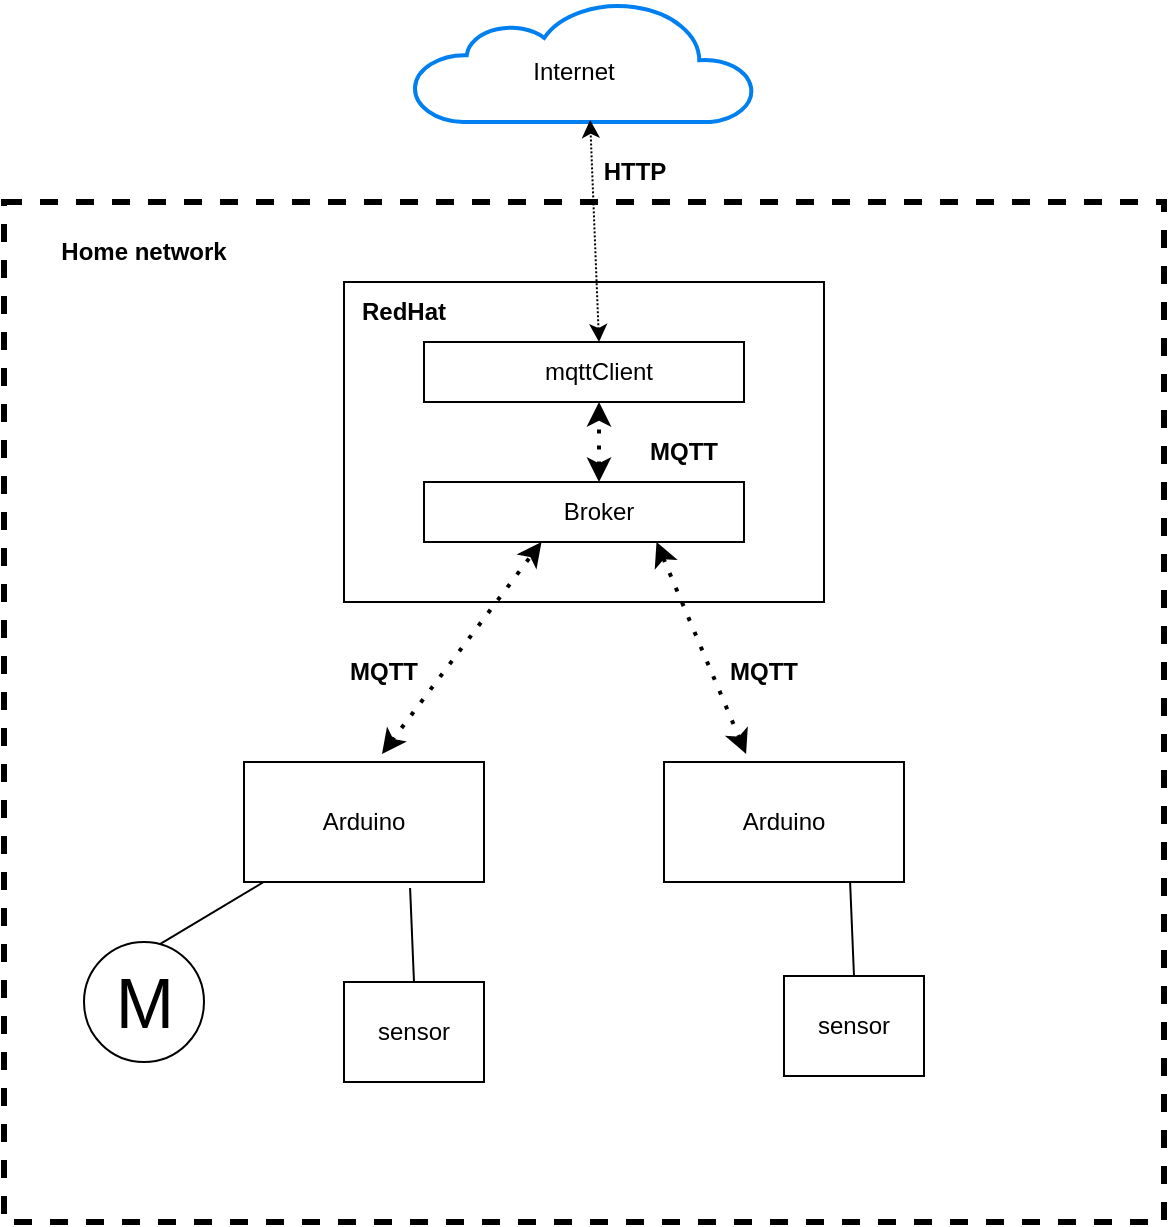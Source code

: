 <mxfile version="15.7.3" type="device"><diagram id="5zLhI6he0QKg6ap8ebMH" name="Page-1"><mxGraphModel dx="1350" dy="1864" grid="1" gridSize="10" guides="1" tooltips="1" connect="1" arrows="1" fold="1" page="1" pageScale="1" pageWidth="850" pageHeight="1100" math="0" shadow="0"><root><mxCell id="0"/><mxCell id="1" parent="0"/><mxCell id="s5ZSAICjxwu2anL4PmUQ-33" value="" style="rounded=0;whiteSpace=wrap;html=1;dashed=1;strokeWidth=3;fillColor=none;" vertex="1" parent="1"><mxGeometry x="110" y="100" width="580" height="510" as="geometry"/></mxCell><mxCell id="s5ZSAICjxwu2anL4PmUQ-1" value="" style="rounded=0;whiteSpace=wrap;html=1;" vertex="1" parent="1"><mxGeometry x="280" y="140" width="240" height="160" as="geometry"/></mxCell><mxCell id="s5ZSAICjxwu2anL4PmUQ-2" value="" style="rounded=0;whiteSpace=wrap;html=1;" vertex="1" parent="1"><mxGeometry x="230" y="380" width="120" height="60" as="geometry"/></mxCell><mxCell id="s5ZSAICjxwu2anL4PmUQ-3" value="" style="rounded=0;whiteSpace=wrap;html=1;" vertex="1" parent="1"><mxGeometry x="440" y="380" width="120" height="60" as="geometry"/></mxCell><mxCell id="s5ZSAICjxwu2anL4PmUQ-4" value="&lt;b&gt;RedHat&lt;/b&gt;" style="text;html=1;strokeColor=none;fillColor=none;align=center;verticalAlign=middle;whiteSpace=wrap;rounded=0;" vertex="1" parent="1"><mxGeometry x="280" y="140" width="60" height="30" as="geometry"/></mxCell><mxCell id="s5ZSAICjxwu2anL4PmUQ-5" value="" style="html=1;verticalLabelPosition=bottom;align=center;labelBackgroundColor=#ffffff;verticalAlign=top;strokeWidth=2;strokeColor=#0080F0;shadow=0;dashed=0;shape=mxgraph.ios7.icons.cloud;" vertex="1" parent="1"><mxGeometry x="315" width="170" height="60" as="geometry"/></mxCell><mxCell id="s5ZSAICjxwu2anL4PmUQ-6" value="" style="endArrow=classic;dashed=1;html=1;rounded=0;exitX=0.5;exitY=0;exitDx=0;exitDy=0;entryX=0.518;entryY=0.983;entryDx=0;entryDy=0;entryPerimeter=0;startArrow=classic;startFill=1;endFill=1;dashPattern=1 1;" edge="1" parent="1" source="s5ZSAICjxwu2anL4PmUQ-13" target="s5ZSAICjxwu2anL4PmUQ-5"><mxGeometry width="50" height="50" relative="1" as="geometry"><mxPoint x="410" as="sourcePoint"/><mxPoint x="460" y="-50" as="targetPoint"/></mxGeometry></mxCell><mxCell id="s5ZSAICjxwu2anL4PmUQ-7" value="" style="endArrow=classic;dashed=1;html=1;dashPattern=1 3;strokeWidth=2;rounded=0;entryX=0.25;entryY=1;entryDx=0;entryDy=0;exitX=0.575;exitY=-0.067;exitDx=0;exitDy=0;exitPerimeter=0;startArrow=classic;startFill=1;endFill=1;" edge="1" parent="1" source="s5ZSAICjxwu2anL4PmUQ-2" target="s5ZSAICjxwu2anL4PmUQ-17"><mxGeometry width="50" height="50" relative="1" as="geometry"><mxPoint x="320" y="230" as="sourcePoint"/><mxPoint x="370" y="180" as="targetPoint"/></mxGeometry></mxCell><mxCell id="s5ZSAICjxwu2anL4PmUQ-8" value="" style="endArrow=classic;dashed=1;html=1;dashPattern=1 3;strokeWidth=2;rounded=0;exitX=0.342;exitY=-0.067;exitDx=0;exitDy=0;exitPerimeter=0;startArrow=classic;startFill=1;endFill=1;entryX=0.75;entryY=1;entryDx=0;entryDy=0;" edge="1" parent="1" source="s5ZSAICjxwu2anL4PmUQ-3" target="s5ZSAICjxwu2anL4PmUQ-17"><mxGeometry width="50" height="50" relative="1" as="geometry"><mxPoint x="520" y="240" as="sourcePoint"/><mxPoint x="570" y="190" as="targetPoint"/></mxGeometry></mxCell><mxCell id="s5ZSAICjxwu2anL4PmUQ-9" value="Internet" style="text;html=1;strokeColor=none;fillColor=none;align=center;verticalAlign=middle;whiteSpace=wrap;rounded=0;" vertex="1" parent="1"><mxGeometry x="340" y="20" width="110" height="30" as="geometry"/></mxCell><mxCell id="s5ZSAICjxwu2anL4PmUQ-10" value="Arduino" style="text;html=1;strokeColor=none;fillColor=none;align=center;verticalAlign=middle;whiteSpace=wrap;rounded=0;" vertex="1" parent="1"><mxGeometry x="250" y="395" width="80" height="30" as="geometry"/></mxCell><mxCell id="s5ZSAICjxwu2anL4PmUQ-11" value="Arduino" style="text;html=1;strokeColor=none;fillColor=none;align=center;verticalAlign=middle;whiteSpace=wrap;rounded=0;" vertex="1" parent="1"><mxGeometry x="460" y="395" width="80" height="30" as="geometry"/></mxCell><mxCell id="s5ZSAICjxwu2anL4PmUQ-12" value="" style="rounded=0;whiteSpace=wrap;html=1;" vertex="1" parent="1"><mxGeometry x="320" y="170" width="160" height="30" as="geometry"/></mxCell><mxCell id="s5ZSAICjxwu2anL4PmUQ-13" value="mqttClient" style="text;html=1;strokeColor=none;fillColor=none;align=center;verticalAlign=middle;whiteSpace=wrap;rounded=0;" vertex="1" parent="1"><mxGeometry x="350" y="170" width="115" height="30" as="geometry"/></mxCell><mxCell id="s5ZSAICjxwu2anL4PmUQ-16" value="" style="rounded=0;whiteSpace=wrap;html=1;" vertex="1" parent="1"><mxGeometry x="320" y="240" width="160" height="30" as="geometry"/></mxCell><mxCell id="s5ZSAICjxwu2anL4PmUQ-17" value="Broker" style="text;html=1;strokeColor=none;fillColor=none;align=center;verticalAlign=middle;whiteSpace=wrap;rounded=0;" vertex="1" parent="1"><mxGeometry x="350" y="240" width="115" height="30" as="geometry"/></mxCell><mxCell id="s5ZSAICjxwu2anL4PmUQ-18" value="" style="endArrow=classic;dashed=1;html=1;dashPattern=1 3;strokeWidth=2;rounded=0;exitX=0.5;exitY=0;exitDx=0;exitDy=0;entryX=0.5;entryY=1;entryDx=0;entryDy=0;startArrow=classic;startFill=1;endFill=1;" edge="1" parent="1" source="s5ZSAICjxwu2anL4PmUQ-17" target="s5ZSAICjxwu2anL4PmUQ-13"><mxGeometry width="50" height="50" relative="1" as="geometry"><mxPoint x="380" y="250" as="sourcePoint"/><mxPoint x="430" y="200" as="targetPoint"/></mxGeometry></mxCell><mxCell id="s5ZSAICjxwu2anL4PmUQ-19" value="&lt;b&gt;MQTT&lt;/b&gt;" style="text;html=1;strokeColor=none;fillColor=none;align=center;verticalAlign=middle;whiteSpace=wrap;rounded=0;" vertex="1" parent="1"><mxGeometry x="460" y="320" width="60" height="30" as="geometry"/></mxCell><mxCell id="s5ZSAICjxwu2anL4PmUQ-20" value="&lt;b&gt;MQTT&lt;/b&gt;" style="text;html=1;strokeColor=none;fillColor=none;align=center;verticalAlign=middle;whiteSpace=wrap;rounded=0;" vertex="1" parent="1"><mxGeometry x="270" y="320" width="60" height="30" as="geometry"/></mxCell><mxCell id="s5ZSAICjxwu2anL4PmUQ-21" value="&lt;b&gt;MQTT&lt;/b&gt;" style="text;html=1;strokeColor=none;fillColor=none;align=center;verticalAlign=middle;whiteSpace=wrap;rounded=0;" vertex="1" parent="1"><mxGeometry x="420" y="210" width="60" height="30" as="geometry"/></mxCell><mxCell id="s5ZSAICjxwu2anL4PmUQ-23" value="M" style="verticalLabelPosition=middle;shadow=0;dashed=0;align=center;html=1;verticalAlign=middle;strokeWidth=1;shape=ellipse;aspect=fixed;fontSize=35;" vertex="1" parent="1"><mxGeometry x="150" y="470" width="60" height="60" as="geometry"/></mxCell><mxCell id="s5ZSAICjxwu2anL4PmUQ-25" value="" style="rounded=0;whiteSpace=wrap;html=1;" vertex="1" parent="1"><mxGeometry x="280" y="490" width="70" height="50" as="geometry"/></mxCell><mxCell id="s5ZSAICjxwu2anL4PmUQ-26" value="sensor" style="text;html=1;strokeColor=none;fillColor=none;align=center;verticalAlign=middle;whiteSpace=wrap;rounded=0;" vertex="1" parent="1"><mxGeometry x="285" y="500" width="60" height="30" as="geometry"/></mxCell><mxCell id="s5ZSAICjxwu2anL4PmUQ-27" value="" style="endArrow=none;html=1;rounded=0;exitX=0.633;exitY=0.017;exitDx=0;exitDy=0;exitPerimeter=0;" edge="1" parent="1" source="s5ZSAICjxwu2anL4PmUQ-23" target="s5ZSAICjxwu2anL4PmUQ-2"><mxGeometry width="50" height="50" relative="1" as="geometry"><mxPoint x="190" y="480" as="sourcePoint"/><mxPoint x="250" y="420" as="targetPoint"/></mxGeometry></mxCell><mxCell id="s5ZSAICjxwu2anL4PmUQ-28" value="" style="endArrow=none;html=1;rounded=0;exitX=0.5;exitY=0;exitDx=0;exitDy=0;entryX=0.692;entryY=1.05;entryDx=0;entryDy=0;entryPerimeter=0;" edge="1" parent="1" source="s5ZSAICjxwu2anL4PmUQ-25" target="s5ZSAICjxwu2anL4PmUQ-2"><mxGeometry width="50" height="50" relative="1" as="geometry"><mxPoint x="197.98" y="481.02" as="sourcePoint"/><mxPoint x="249.843" y="450" as="targetPoint"/></mxGeometry></mxCell><mxCell id="s5ZSAICjxwu2anL4PmUQ-29" value="" style="rounded=0;whiteSpace=wrap;html=1;" vertex="1" parent="1"><mxGeometry x="500" y="487" width="70" height="50" as="geometry"/></mxCell><mxCell id="s5ZSAICjxwu2anL4PmUQ-30" value="sensor" style="text;html=1;strokeColor=none;fillColor=none;align=center;verticalAlign=middle;whiteSpace=wrap;rounded=0;" vertex="1" parent="1"><mxGeometry x="505" y="497" width="60" height="30" as="geometry"/></mxCell><mxCell id="s5ZSAICjxwu2anL4PmUQ-31" value="" style="endArrow=none;html=1;rounded=0;exitX=0.5;exitY=0;exitDx=0;exitDy=0;entryX=0.692;entryY=1.05;entryDx=0;entryDy=0;entryPerimeter=0;" edge="1" source="s5ZSAICjxwu2anL4PmUQ-29" parent="1"><mxGeometry width="50" height="50" relative="1" as="geometry"><mxPoint x="417.98" y="478.02" as="sourcePoint"/><mxPoint x="533.04" y="440" as="targetPoint"/></mxGeometry></mxCell><mxCell id="s5ZSAICjxwu2anL4PmUQ-32" value="&lt;b&gt;HTTP&lt;/b&gt;" style="text;html=1;strokeColor=none;fillColor=none;align=center;verticalAlign=middle;whiteSpace=wrap;rounded=0;" vertex="1" parent="1"><mxGeometry x="398" y="70" width="55" height="30" as="geometry"/></mxCell><mxCell id="s5ZSAICjxwu2anL4PmUQ-34" value="&lt;b&gt;Home network&lt;/b&gt;" style="text;html=1;strokeColor=none;fillColor=none;align=center;verticalAlign=middle;whiteSpace=wrap;rounded=0;dashed=1;" vertex="1" parent="1"><mxGeometry x="120" y="110" width="120" height="30" as="geometry"/></mxCell></root></mxGraphModel></diagram></mxfile>